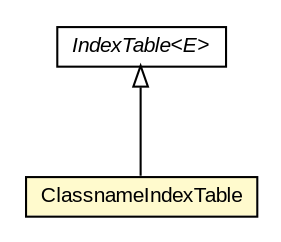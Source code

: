 #!/usr/local/bin/dot
#
# Class diagram 
# Generated by UMLGraph version 5.3 (http://www.umlgraph.org/)
#

digraph G {
	edge [fontname="arial",fontsize=10,labelfontname="arial",labelfontsize=10];
	node [fontname="arial",fontsize=10,shape=plaintext];
	nodesep=0.25;
	ranksep=0.5;
	// context.arch.discoverer.component.dataModel.IndexTable<E>
	c98495 [label=<<table title="context.arch.discoverer.component.dataModel.IndexTable" border="0" cellborder="1" cellspacing="0" cellpadding="2" port="p" href="./IndexTable.html">
		<tr><td><table border="0" cellspacing="0" cellpadding="1">
<tr><td align="center" balign="center"><font face="arial italic"> IndexTable&lt;E&gt; </font></td></tr>
		</table></td></tr>
		</table>>, fontname="arial", fontcolor="black", fontsize=10.0];
	// context.arch.discoverer.component.dataModel.ClassnameIndexTable
	c98501 [label=<<table title="context.arch.discoverer.component.dataModel.ClassnameIndexTable" border="0" cellborder="1" cellspacing="0" cellpadding="2" port="p" bgcolor="lemonChiffon" href="./ClassnameIndexTable.html">
		<tr><td><table border="0" cellspacing="0" cellpadding="1">
<tr><td align="center" balign="center"> ClassnameIndexTable </td></tr>
		</table></td></tr>
		</table>>, fontname="arial", fontcolor="black", fontsize=10.0];
	//context.arch.discoverer.component.dataModel.ClassnameIndexTable extends context.arch.discoverer.component.dataModel.IndexTable<java.lang.String>
	c98495:p -> c98501:p [dir=back,arrowtail=empty];
}

